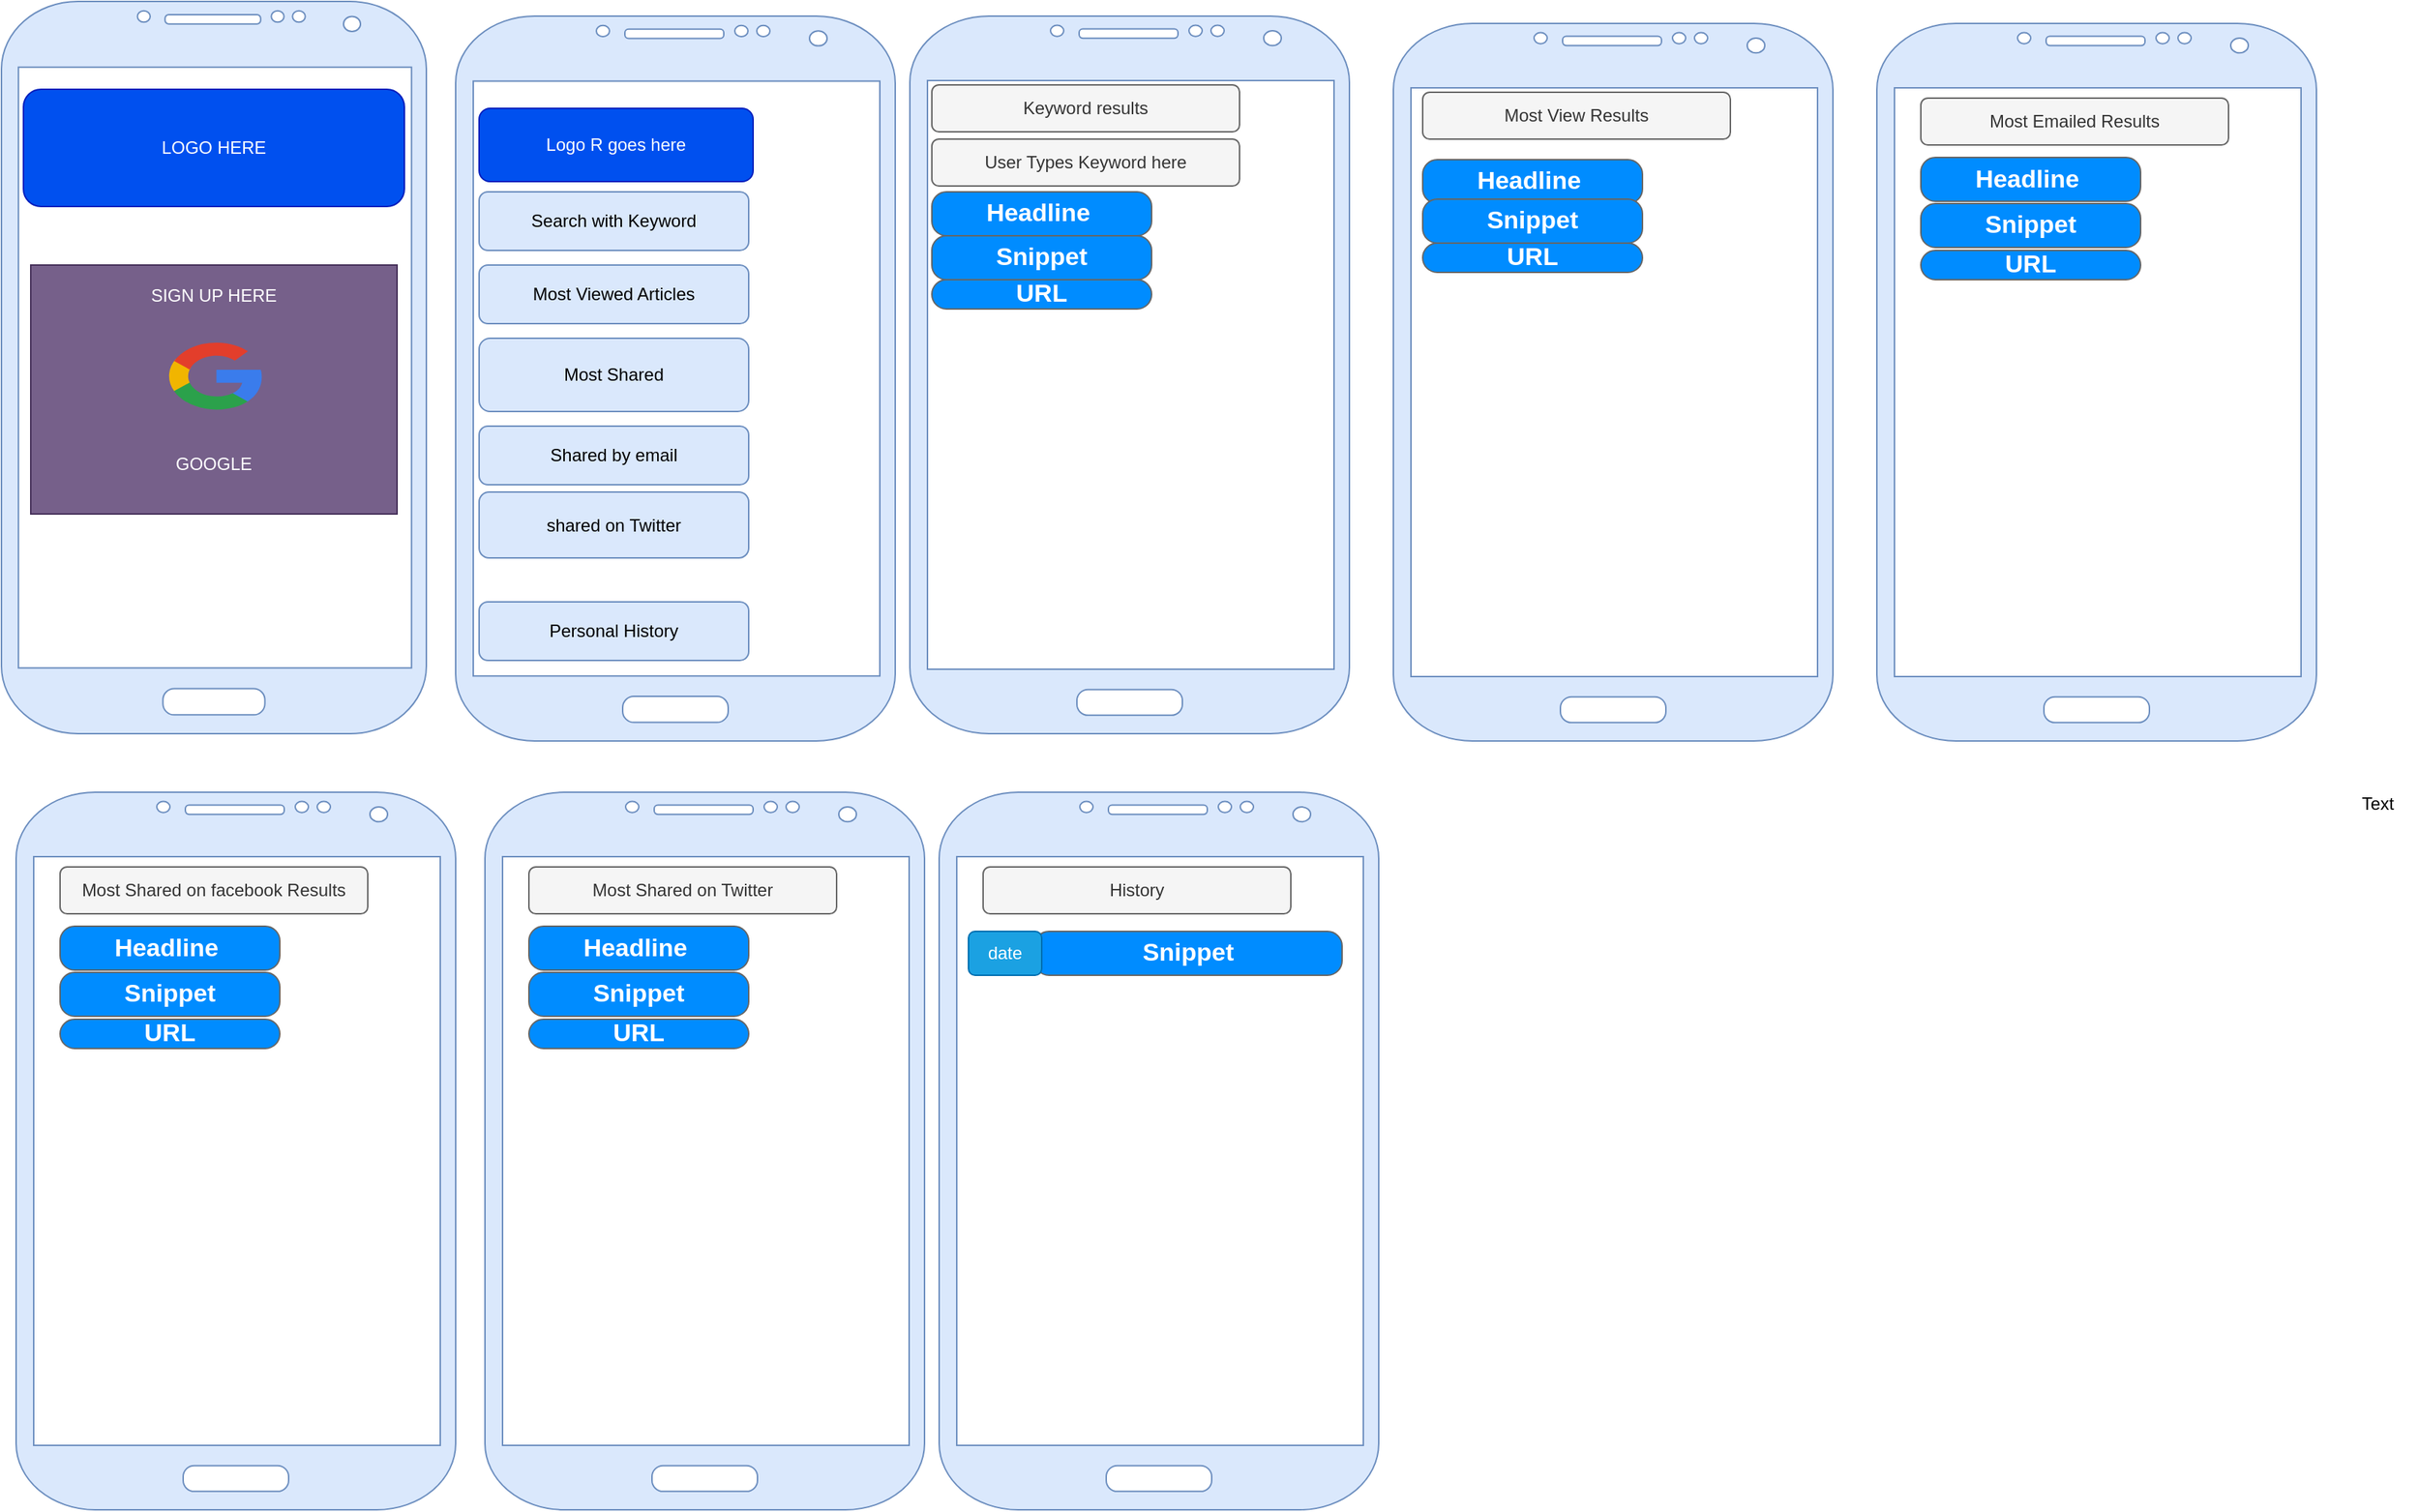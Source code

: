 <mxfile version="10.5.8" type="github"><diagram id="GQ2IxhUwB_cvrgjPhTS-" name="Page-1"><mxGraphModel dx="2589" dy="1175" grid="1" gridSize="10" guides="0" tooltips="1" connect="1" arrows="1" fold="1" page="1" pageScale="0.75" pageWidth="1100" pageHeight="850" math="0" shadow="0"><root><mxCell id="0"/><mxCell id="1" parent="0"/><mxCell id="2MNcRia2zN43_j6pel_x-1" value="" style="verticalLabelPosition=bottom;verticalAlign=top;html=1;shadow=0;dashed=0;strokeWidth=1;shape=mxgraph.android.phone2;fillColor=#dae8fc;strokeColor=#6c8ebf;" parent="1" vertex="1"><mxGeometry x="20" y="20" width="290" height="500" as="geometry"/></mxCell><mxCell id="2MNcRia2zN43_j6pel_x-2" value="LOGO HERE" style="rounded=1;whiteSpace=wrap;html=1;fillColor=#0050ef;strokeColor=#001DBC;fontColor=#ffffff;" parent="1" vertex="1"><mxGeometry x="35" y="80" width="260" height="80" as="geometry"/></mxCell><mxCell id="2MNcRia2zN43_j6pel_x-4" value="SIGN UP HERE&lt;br&gt;&lt;br&gt;&lt;br&gt;&lt;br&gt;&lt;br&gt;&lt;br&gt;&lt;br&gt;&lt;br&gt;GOOGLE&lt;br&gt;&lt;br&gt;" style="rounded=0;whiteSpace=wrap;html=1;fillColor=#76608a;strokeColor=#432D57;fontColor=#ffffff;" parent="1" vertex="1"><mxGeometry x="40" y="200" width="250" height="170" as="geometry"/></mxCell><mxCell id="2MNcRia2zN43_j6pel_x-6" value="" style="verticalLabelPosition=bottom;verticalAlign=top;html=1;shadow=0;dashed=0;strokeWidth=1;shape=mxgraph.android.phone2;fillColor=#dae8fc;strokeColor=#6c8ebf;" parent="1" vertex="1"><mxGeometry x="330" y="30" width="300" height="495" as="geometry"/></mxCell><mxCell id="2MNcRia2zN43_j6pel_x-16" value="Search with Keyword" style="rounded=1;whiteSpace=wrap;html=1;fillColor=#dae8fc;strokeColor=#6c8ebf;" parent="1" vertex="1"><mxGeometry x="346" y="150" width="184" height="40" as="geometry"/></mxCell><mxCell id="2MNcRia2zN43_j6pel_x-17" value="Most Viewed Articles" style="rounded=1;whiteSpace=wrap;html=1;fillColor=#dae8fc;strokeColor=#6c8ebf;" parent="1" vertex="1"><mxGeometry x="346" y="200" width="184" height="40" as="geometry"/></mxCell><mxCell id="2MNcRia2zN43_j6pel_x-18" value="Logo R goes here" style="rounded=1;whiteSpace=wrap;html=1;fillColor=#0050ef;strokeColor=#001DBC;fontColor=#ffffff;" parent="1" vertex="1"><mxGeometry x="346" y="93" width="187" height="50" as="geometry"/></mxCell><mxCell id="2MNcRia2zN43_j6pel_x-19" value="" style="verticalLabelPosition=bottom;verticalAlign=top;html=1;shadow=0;dashed=0;strokeWidth=1;shape=mxgraph.android.phone2;fillColor=#dae8fc;strokeColor=#6c8ebf;" parent="1" vertex="1"><mxGeometry x="640" y="30" width="300" height="490" as="geometry"/></mxCell><mxCell id="2MNcRia2zN43_j6pel_x-20" value="Personal History" style="rounded=1;whiteSpace=wrap;html=1;fillColor=#dae8fc;strokeColor=#6c8ebf;" parent="1" vertex="1"><mxGeometry x="346" y="430" width="184" height="40" as="geometry"/></mxCell><mxCell id="2MNcRia2zN43_j6pel_x-21" value="Keyword results" style="rounded=1;whiteSpace=wrap;html=1;fillColor=#f5f5f5;strokeColor=#666666;fontColor=#333333;" parent="1" vertex="1"><mxGeometry x="655" y="77" width="210" height="32" as="geometry"/></mxCell><mxCell id="2MNcRia2zN43_j6pel_x-24" value="Headline&amp;nbsp;" style="strokeWidth=1;shadow=0;dashed=0;align=center;html=1;shape=mxgraph.mockup.buttons.button;strokeColor=#666666;fontColor=#ffffff;mainText=;buttonStyle=round;fontSize=17;fontStyle=1;fillColor=#008cff;whiteSpace=wrap;" parent="1" vertex="1"><mxGeometry x="655" y="150" width="150" height="30" as="geometry"/></mxCell><mxCell id="2MNcRia2zN43_j6pel_x-25" value="Snippet" style="strokeWidth=1;shadow=0;dashed=0;align=center;html=1;shape=mxgraph.mockup.buttons.button;strokeColor=#666666;fontColor=#ffffff;mainText=;buttonStyle=round;fontSize=17;fontStyle=1;fillColor=#008cff;whiteSpace=wrap;" parent="1" vertex="1"><mxGeometry x="655" y="180" width="150" height="30" as="geometry"/></mxCell><mxCell id="2MNcRia2zN43_j6pel_x-26" value="URL" style="strokeWidth=1;shadow=0;dashed=0;align=center;html=1;shape=mxgraph.mockup.buttons.button;strokeColor=#666666;fontColor=#ffffff;mainText=;buttonStyle=round;fontSize=17;fontStyle=1;fillColor=#008cff;whiteSpace=wrap;" parent="1" vertex="1"><mxGeometry x="655" y="210" width="150" height="20" as="geometry"/></mxCell><mxCell id="-n0FD6R2Hw9zVLbW0PKk-3" value="Most Shared" style="rounded=1;whiteSpace=wrap;html=1;fillColor=#dae8fc;strokeColor=#6c8ebf;" parent="1" vertex="1"><mxGeometry x="346" y="250" width="184" height="50" as="geometry"/></mxCell><mxCell id="-n0FD6R2Hw9zVLbW0PKk-4" value="Shared by email" style="rounded=1;whiteSpace=wrap;html=1;fillColor=#dae8fc;strokeColor=#6c8ebf;" parent="1" vertex="1"><mxGeometry x="346" y="310" width="184" height="40" as="geometry"/></mxCell><mxCell id="-n0FD6R2Hw9zVLbW0PKk-5" value="shared on Twitter" style="rounded=1;whiteSpace=wrap;html=1;fillColor=#dae8fc;strokeColor=#6c8ebf;" parent="1" vertex="1"><mxGeometry x="346" y="355" width="184" height="45" as="geometry"/></mxCell><mxCell id="-n0FD6R2Hw9zVLbW0PKk-7" value="User Types Keyword here" style="rounded=1;whiteSpace=wrap;html=1;fillColor=#f5f5f5;strokeColor=#666666;fontColor=#333333;" parent="1" vertex="1"><mxGeometry x="655" y="114" width="210" height="32" as="geometry"/></mxCell><mxCell id="-n0FD6R2Hw9zVLbW0PKk-8" value="" style="dashed=0;outlineConnect=0;html=1;align=center;labelPosition=center;verticalLabelPosition=bottom;verticalAlign=top;shape=mxgraph.weblogos.google" parent="1" vertex="1"><mxGeometry x="133" y="251" width="65" height="49" as="geometry"/></mxCell><mxCell id="-n0FD6R2Hw9zVLbW0PKk-10" value="" style="verticalLabelPosition=bottom;verticalAlign=top;html=1;shadow=0;dashed=0;strokeWidth=1;shape=mxgraph.android.phone2;fillColor=#dae8fc;strokeColor=#6c8ebf;" parent="1" vertex="1"><mxGeometry x="970" y="35" width="300" height="490" as="geometry"/></mxCell><mxCell id="-n0FD6R2Hw9zVLbW0PKk-11" value="Most View Results" style="rounded=1;whiteSpace=wrap;html=1;fillColor=#f5f5f5;strokeColor=#666666;fontColor=#333333;" parent="1" vertex="1"><mxGeometry x="990" y="82" width="210" height="32" as="geometry"/></mxCell><mxCell id="-n0FD6R2Hw9zVLbW0PKk-12" value="Headline&amp;nbsp;" style="strokeWidth=1;shadow=0;dashed=0;align=center;html=1;shape=mxgraph.mockup.buttons.button;strokeColor=#666666;fontColor=#ffffff;mainText=;buttonStyle=round;fontSize=17;fontStyle=1;fillColor=#008cff;whiteSpace=wrap;" parent="1" vertex="1"><mxGeometry x="990" y="128" width="150" height="30" as="geometry"/></mxCell><mxCell id="-n0FD6R2Hw9zVLbW0PKk-13" value="Snippet" style="strokeWidth=1;shadow=0;dashed=0;align=center;html=1;shape=mxgraph.mockup.buttons.button;strokeColor=#666666;fontColor=#ffffff;mainText=;buttonStyle=round;fontSize=17;fontStyle=1;fillColor=#008cff;whiteSpace=wrap;" parent="1" vertex="1"><mxGeometry x="990" y="155" width="150" height="30" as="geometry"/></mxCell><mxCell id="-n0FD6R2Hw9zVLbW0PKk-14" value="URL" style="strokeWidth=1;shadow=0;dashed=0;align=center;html=1;shape=mxgraph.mockup.buttons.button;strokeColor=#666666;fontColor=#ffffff;mainText=;buttonStyle=round;fontSize=17;fontStyle=1;fillColor=#008cff;whiteSpace=wrap;" parent="1" vertex="1"><mxGeometry x="990" y="185" width="150" height="20" as="geometry"/></mxCell><mxCell id="-n0FD6R2Hw9zVLbW0PKk-16" value="" style="verticalLabelPosition=bottom;verticalAlign=top;html=1;shadow=0;dashed=0;strokeWidth=1;shape=mxgraph.android.phone2;fillColor=#dae8fc;strokeColor=#6c8ebf;" parent="1" vertex="1"><mxGeometry x="1300" y="35" width="300" height="490" as="geometry"/></mxCell><mxCell id="-n0FD6R2Hw9zVLbW0PKk-17" value="Most Emailed Results" style="rounded=1;whiteSpace=wrap;html=1;fillColor=#f5f5f5;strokeColor=#666666;fontColor=#333333;" parent="1" vertex="1"><mxGeometry x="1330" y="86" width="210" height="32" as="geometry"/></mxCell><mxCell id="-n0FD6R2Hw9zVLbW0PKk-18" value="Headline&amp;nbsp;" style="strokeWidth=1;shadow=0;dashed=0;align=center;html=1;shape=mxgraph.mockup.buttons.button;strokeColor=#666666;fontColor=#ffffff;mainText=;buttonStyle=round;fontSize=17;fontStyle=1;fillColor=#008cff;whiteSpace=wrap;" parent="1" vertex="1"><mxGeometry x="1330" y="126.5" width="150" height="30" as="geometry"/></mxCell><mxCell id="-n0FD6R2Hw9zVLbW0PKk-19" value="Snippet" style="strokeWidth=1;shadow=0;dashed=0;align=center;html=1;shape=mxgraph.mockup.buttons.button;strokeColor=#666666;fontColor=#ffffff;mainText=;buttonStyle=round;fontSize=17;fontStyle=1;fillColor=#008cff;whiteSpace=wrap;" parent="1" vertex="1"><mxGeometry x="1330" y="158" width="150" height="30" as="geometry"/></mxCell><mxCell id="-n0FD6R2Hw9zVLbW0PKk-20" value="URL" style="strokeWidth=1;shadow=0;dashed=0;align=center;html=1;shape=mxgraph.mockup.buttons.button;strokeColor=#666666;fontColor=#ffffff;mainText=;buttonStyle=round;fontSize=17;fontStyle=1;fillColor=#008cff;whiteSpace=wrap;" parent="1" vertex="1"><mxGeometry x="1330" y="190" width="150" height="20" as="geometry"/></mxCell><mxCell id="-n0FD6R2Hw9zVLbW0PKk-22" value="" style="verticalLabelPosition=bottom;verticalAlign=top;html=1;shadow=0;dashed=0;strokeWidth=1;shape=mxgraph.android.phone2;fillColor=#dae8fc;strokeColor=#6c8ebf;" parent="1" vertex="1"><mxGeometry x="30" y="560" width="300" height="490" as="geometry"/></mxCell><mxCell id="-n0FD6R2Hw9zVLbW0PKk-23" value="Most Shared on facebook Results" style="rounded=1;whiteSpace=wrap;html=1;fillColor=#f5f5f5;strokeColor=#666666;fontColor=#333333;" parent="1" vertex="1"><mxGeometry x="60" y="611" width="210" height="32" as="geometry"/></mxCell><mxCell id="-n0FD6R2Hw9zVLbW0PKk-24" value="Headline&amp;nbsp;" style="strokeWidth=1;shadow=0;dashed=0;align=center;html=1;shape=mxgraph.mockup.buttons.button;strokeColor=#666666;fontColor=#ffffff;mainText=;buttonStyle=round;fontSize=17;fontStyle=1;fillColor=#008cff;whiteSpace=wrap;" parent="1" vertex="1"><mxGeometry x="60" y="651.5" width="150" height="30" as="geometry"/></mxCell><mxCell id="-n0FD6R2Hw9zVLbW0PKk-25" value="Snippet" style="strokeWidth=1;shadow=0;dashed=0;align=center;html=1;shape=mxgraph.mockup.buttons.button;strokeColor=#666666;fontColor=#ffffff;mainText=;buttonStyle=round;fontSize=17;fontStyle=1;fillColor=#008cff;whiteSpace=wrap;" parent="1" vertex="1"><mxGeometry x="60" y="683" width="150" height="30" as="geometry"/></mxCell><mxCell id="-n0FD6R2Hw9zVLbW0PKk-26" value="URL" style="strokeWidth=1;shadow=0;dashed=0;align=center;html=1;shape=mxgraph.mockup.buttons.button;strokeColor=#666666;fontColor=#ffffff;mainText=;buttonStyle=round;fontSize=17;fontStyle=1;fillColor=#008cff;whiteSpace=wrap;" parent="1" vertex="1"><mxGeometry x="60" y="715" width="150" height="20" as="geometry"/></mxCell><mxCell id="-n0FD6R2Hw9zVLbW0PKk-27" value="" style="verticalLabelPosition=bottom;verticalAlign=top;html=1;shadow=0;dashed=0;strokeWidth=1;shape=mxgraph.android.phone2;fillColor=#dae8fc;strokeColor=#6c8ebf;" parent="1" vertex="1"><mxGeometry x="350" y="560" width="300" height="490" as="geometry"/></mxCell><mxCell id="-n0FD6R2Hw9zVLbW0PKk-28" value="Most Shared on Twitter" style="rounded=1;whiteSpace=wrap;html=1;fillColor=#f5f5f5;strokeColor=#666666;fontColor=#333333;" parent="1" vertex="1"><mxGeometry x="380" y="611" width="210" height="32" as="geometry"/></mxCell><mxCell id="-n0FD6R2Hw9zVLbW0PKk-29" value="Headline&amp;nbsp;" style="strokeWidth=1;shadow=0;dashed=0;align=center;html=1;shape=mxgraph.mockup.buttons.button;strokeColor=#666666;fontColor=#ffffff;mainText=;buttonStyle=round;fontSize=17;fontStyle=1;fillColor=#008cff;whiteSpace=wrap;" parent="1" vertex="1"><mxGeometry x="380" y="651.5" width="150" height="30" as="geometry"/></mxCell><mxCell id="-n0FD6R2Hw9zVLbW0PKk-30" value="Snippet" style="strokeWidth=1;shadow=0;dashed=0;align=center;html=1;shape=mxgraph.mockup.buttons.button;strokeColor=#666666;fontColor=#ffffff;mainText=;buttonStyle=round;fontSize=17;fontStyle=1;fillColor=#008cff;whiteSpace=wrap;" parent="1" vertex="1"><mxGeometry x="380" y="683" width="150" height="30" as="geometry"/></mxCell><mxCell id="-n0FD6R2Hw9zVLbW0PKk-31" value="URL" style="strokeWidth=1;shadow=0;dashed=0;align=center;html=1;shape=mxgraph.mockup.buttons.button;strokeColor=#666666;fontColor=#ffffff;mainText=;buttonStyle=round;fontSize=17;fontStyle=1;fillColor=#008cff;whiteSpace=wrap;" parent="1" vertex="1"><mxGeometry x="380" y="715" width="150" height="20" as="geometry"/></mxCell><mxCell id="-n0FD6R2Hw9zVLbW0PKk-32" value="" style="verticalLabelPosition=bottom;verticalAlign=top;html=1;shadow=0;dashed=0;strokeWidth=1;shape=mxgraph.android.phone2;fillColor=#dae8fc;strokeColor=#6c8ebf;" parent="1" vertex="1"><mxGeometry x="660" y="560" width="300" height="490" as="geometry"/></mxCell><mxCell id="-n0FD6R2Hw9zVLbW0PKk-33" value="History" style="rounded=1;whiteSpace=wrap;html=1;fillColor=#f5f5f5;strokeColor=#666666;fontColor=#333333;" parent="1" vertex="1"><mxGeometry x="690" y="611" width="210" height="32" as="geometry"/></mxCell><mxCell id="-n0FD6R2Hw9zVLbW0PKk-35" value="Snippet" style="strokeWidth=1;shadow=0;dashed=0;align=center;html=1;shape=mxgraph.mockup.buttons.button;strokeColor=#666666;fontColor=#ffffff;mainText=;buttonStyle=round;fontSize=17;fontStyle=1;fillColor=#008cff;whiteSpace=wrap;" parent="1" vertex="1"><mxGeometry x="725" y="655" width="210" height="30" as="geometry"/></mxCell><mxCell id="-n0FD6R2Hw9zVLbW0PKk-37" value="date" style="rounded=1;whiteSpace=wrap;html=1;fillColor=#1ba1e2;strokeColor=#006EAF;fontColor=#ffffff;" parent="1" vertex="1"><mxGeometry x="680" y="655" width="50" height="30" as="geometry"/></mxCell><mxCell id="smPnwZCgGqFKFyBYCd5d-4" value="Text" style="text;html=1;resizable=0;points=[];autosize=1;align=left;verticalAlign=top;spacingTop=-4;" vertex="1" parent="1"><mxGeometry x="1629" y="558" width="40" height="20" as="geometry"/></mxCell></root></mxGraphModel></diagram></mxfile>